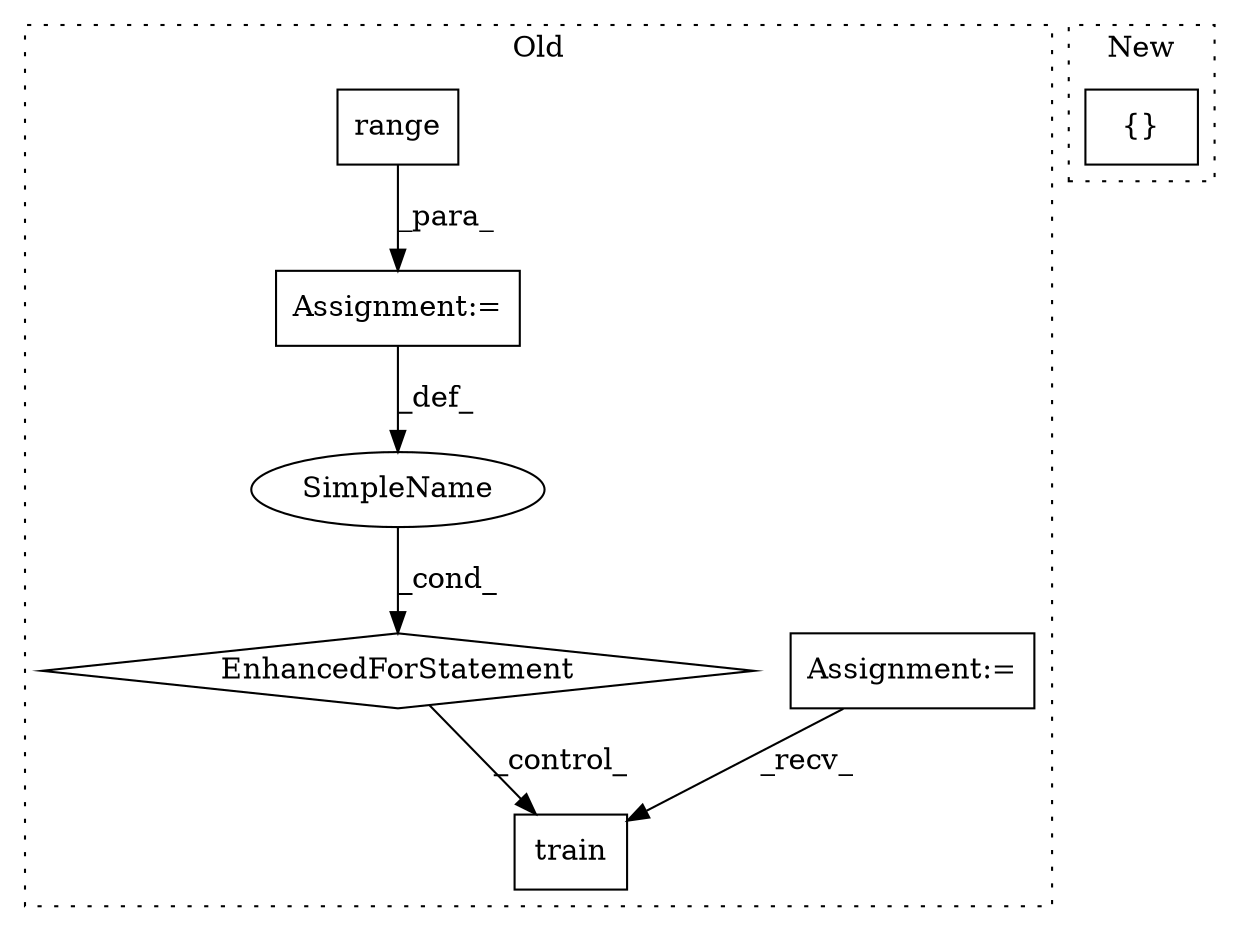 digraph G {
subgraph cluster0 {
1 [label="train" a="32" s="1400" l="7" shape="box"];
3 [label="Assignment:=" a="7" s="1150" l="1" shape="box"];
4 [label="EnhancedForStatement" a="70" s="1292,1374" l="53,2" shape="diamond"];
5 [label="range" a="32" s="1353,1373" l="6,1" shape="box"];
6 [label="SimpleName" a="42" s="1349" l="1" shape="ellipse"];
7 [label="Assignment:=" a="7" s="1292,1374" l="53,2" shape="box"];
label = "Old";
style="dotted";
}
subgraph cluster1 {
2 [label="{}" a="4" s="737,750" l="1,1" shape="box"];
label = "New";
style="dotted";
}
3 -> 1 [label="_recv_"];
4 -> 1 [label="_control_"];
5 -> 7 [label="_para_"];
6 -> 4 [label="_cond_"];
7 -> 6 [label="_def_"];
}